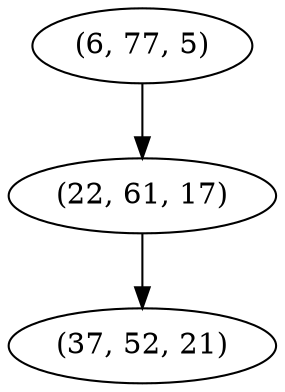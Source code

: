 digraph tree {
    "(6, 77, 5)";
    "(22, 61, 17)";
    "(37, 52, 21)";
    "(6, 77, 5)" -> "(22, 61, 17)";
    "(22, 61, 17)" -> "(37, 52, 21)";
}
